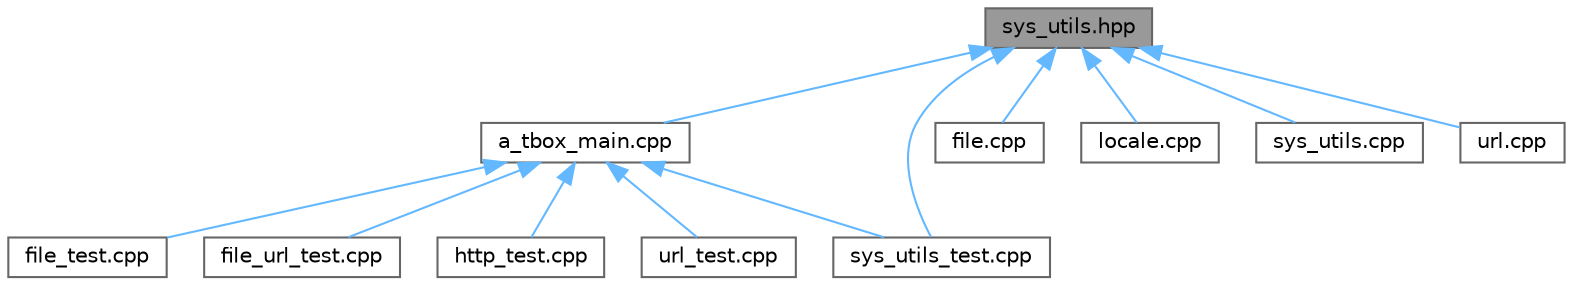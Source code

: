 digraph "sys_utils.hpp"
{
 // LATEX_PDF_SIZE
  bgcolor="transparent";
  edge [fontname=Helvetica,fontsize=10,labelfontname=Helvetica,labelfontsize=10];
  node [fontname=Helvetica,fontsize=10,shape=box,height=0.2,width=0.4];
  Node1 [label="sys_utils.hpp",height=0.2,width=0.4,color="gray40", fillcolor="grey60", style="filled", fontcolor="black",tooltip=" "];
  Node1 -> Node2 [dir="back",color="steelblue1",style="solid"];
  Node2 [label="a_tbox_main.cpp",height=0.2,width=0.4,color="grey40", fillcolor="white", style="filled",URL="$a__tbox__main_8cpp.html",tooltip=" "];
  Node2 -> Node3 [dir="back",color="steelblue1",style="solid"];
  Node3 [label="file_test.cpp",height=0.2,width=0.4,color="grey40", fillcolor="white", style="filled",URL="$file__test_8cpp.html",tooltip=" "];
  Node2 -> Node4 [dir="back",color="steelblue1",style="solid"];
  Node4 [label="file_url_test.cpp",height=0.2,width=0.4,color="grey40", fillcolor="white", style="filled",URL="$file__url__test_8cpp.html",tooltip=" "];
  Node2 -> Node5 [dir="back",color="steelblue1",style="solid"];
  Node5 [label="http_test.cpp",height=0.2,width=0.4,color="grey40", fillcolor="white", style="filled",URL="$http__test_8cpp.html",tooltip=" "];
  Node2 -> Node6 [dir="back",color="steelblue1",style="solid"];
  Node6 [label="sys_utils_test.cpp",height=0.2,width=0.4,color="grey40", fillcolor="white", style="filled",URL="$sys__utils__test_8cpp.html",tooltip=" "];
  Node2 -> Node7 [dir="back",color="steelblue1",style="solid"];
  Node7 [label="url_test.cpp",height=0.2,width=0.4,color="grey40", fillcolor="white", style="filled",URL="$url__test_8cpp.html",tooltip=" "];
  Node1 -> Node8 [dir="back",color="steelblue1",style="solid"];
  Node8 [label="file.cpp",height=0.2,width=0.4,color="grey40", fillcolor="white", style="filled",URL="$file_8cpp.html",tooltip=" "];
  Node1 -> Node9 [dir="back",color="steelblue1",style="solid"];
  Node9 [label="locale.cpp",height=0.2,width=0.4,color="grey40", fillcolor="white", style="filled",URL="$locale_8cpp.html",tooltip=" "];
  Node1 -> Node10 [dir="back",color="steelblue1",style="solid"];
  Node10 [label="sys_utils.cpp",height=0.2,width=0.4,color="grey40", fillcolor="white", style="filled",URL="$sys__utils_8cpp.html",tooltip=" "];
  Node1 -> Node6 [dir="back",color="steelblue1",style="solid"];
  Node1 -> Node11 [dir="back",color="steelblue1",style="solid"];
  Node11 [label="url.cpp",height=0.2,width=0.4,color="grey40", fillcolor="white", style="filled",URL="$url_8cpp.html",tooltip=" "];
}
